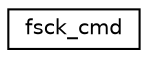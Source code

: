 digraph "Graphical Class Hierarchy"
{
 // LATEX_PDF_SIZE
  edge [fontname="Helvetica",fontsize="10",labelfontname="Helvetica",labelfontsize="10"];
  node [fontname="Helvetica",fontsize="10",shape=record];
  rankdir="LR";
  Node0 [label="fsck_cmd",height=0.2,width=0.4,color="black", fillcolor="white", style="filled",URL="$structfsck__cmd.html",tooltip=" "];
}

